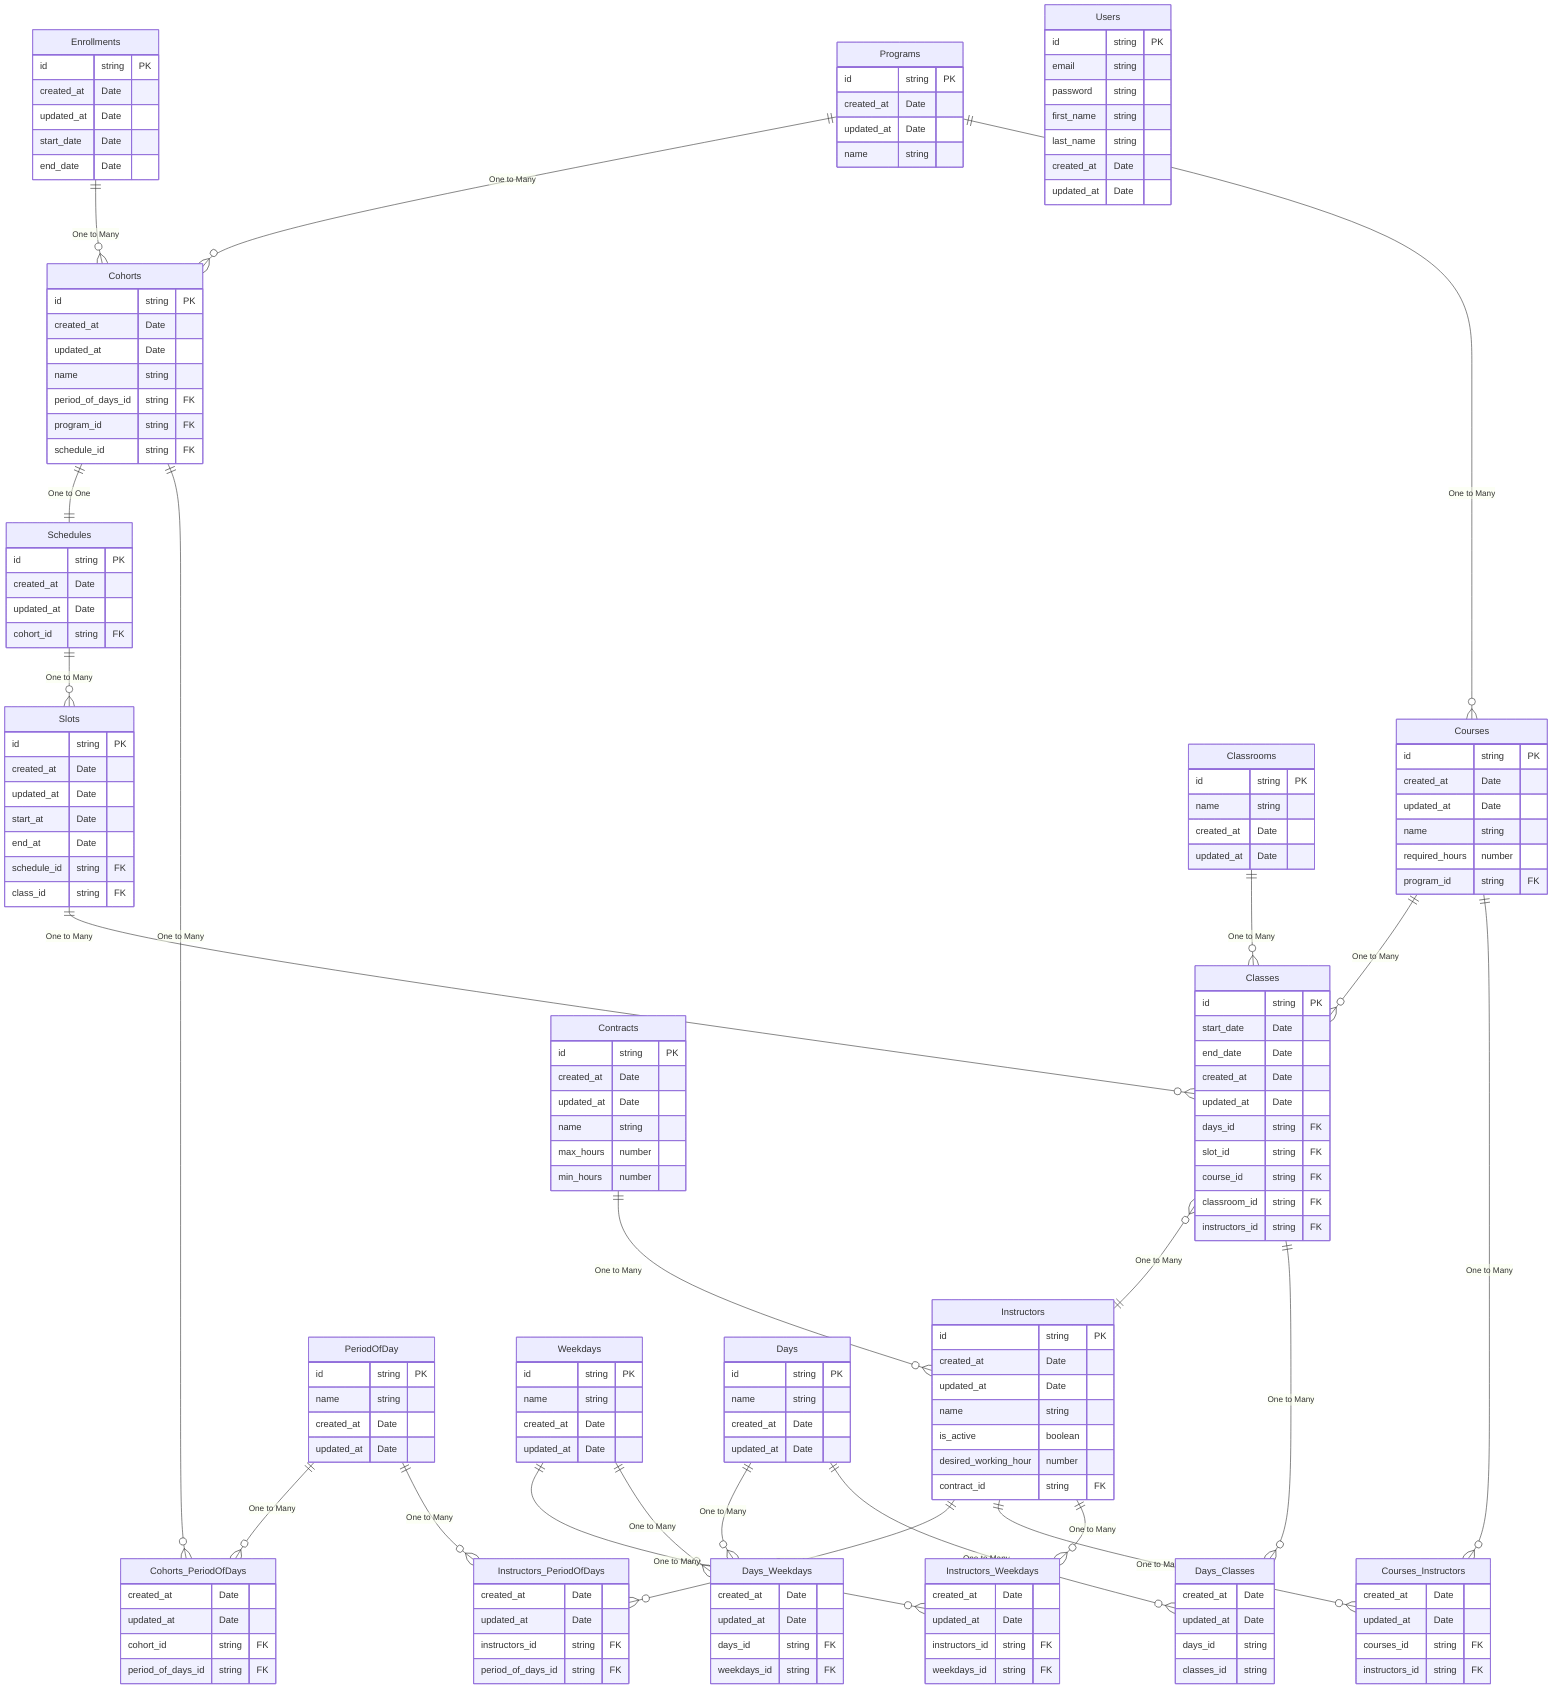 erDiagram
    Enrollments ||--o{ Cohorts : "One to Many"
    Programs ||--o{ Cohorts : "One to Many"
    Cohorts ||--|| Schedules : "One to One"
    Schedules ||--o{ Slots : "One to Many"
    Slots ||--o{ Classes : "One to Many"
    Programs ||--o{ Courses : "One to Many"
    Classrooms ||--o{ Classes : "One to Many"
    Classes }o--|| Instructors : "One to Many"
    Courses ||--o{  Classes : "One to Many"
    Courses ||--o{ Courses_Instructors : "One to Many"
    Cohorts ||--o{ Cohorts_PeriodOfDays : "One to Many"
    PeriodOfDay ||--o{ Cohorts_PeriodOfDays : "One to Many"
    PeriodOfDay ||--o{ Instructors_PeriodOfDays : "One to Many"
    Instructors ||--o{ Instructors_PeriodOfDays : "One to Many"
    Instructors ||--o{ Courses_Instructors : "One to Many"
    Instructors ||--o{ Instructors_Weekdays : "One to Many"
    Contracts ||--o{ Instructors : "One to Many"
    Weekdays ||--o{ Instructors_Weekdays : "One to Many"
    Days ||--o{ Days_Weekdays : "One to Many"
    Days ||--o{ Days_Classes : "One to Many"
    Classes ||--o{ Days_Classes : "One to Many"
    Weekdays ||--o{ Days_Weekdays : "One to Many"



    Users {
        id string PK
        email string
        password string
        first_name string
        last_name string
        created_at Date
        updated_at Date
    }

    Enrollments {
        id string PK
        created_at Date
        updated_at Date
        start_date Date
        end_date Date
    }

    Programs {
        id string PK
        created_at Date
        updated_at Date
        name string
    }

    Courses {
        id string PK
        created_at Date
        updated_at Date
        name string
        required_hours number
        program_id string FK
    }

    Cohorts {
        id string PK
        created_at Date
        updated_at Date
        name string
        period_of_days_id string FK
        program_id string FK
        schedule_id string FK
    }

    Schedules {
        id string PK
        created_at Date
        updated_at Date
        cohort_id string FK
    }

    Slots {
        id string PK
        created_at Date
        updated_at Date
        start_at Date
        end_at Date
        schedule_id string FK
        class_id string FK
    }

     Classes {
        id string PK
        start_date Date
        end_date Date
        created_at Date
        updated_at Date
        days_id string FK
        slot_id string FK
        course_id string FK
        classroom_id string FK
        instructors_id string FK
    }

    PeriodOfDay {
        id string PK
        name string
        created_at Date
        updated_at Date
    }

    Days {
        id string PK
        name string
        created_at Date
        updated_at Date
    }

    Classrooms {
        id string PK
        name string
        created_at Date
        updated_at Date
    }

    Instructors {
        id string PK
        created_at Date
        updated_at Date
        name string
        is_active boolean
        desired_working_hour number
        contract_id string FK
    }

    Weekdays {
        id string PK
        name string
        created_at Date
        updated_at Date
    }

    Contracts {
        id string PK
        created_at Date
        updated_at Date
        name string
        max_hours number
        min_hours number
    }

    Instructors_PeriodOfDays {
        created_at Date
        updated_at Date
        instructors_id string FK
        period_of_days_id string FK
    }


    Cohorts_PeriodOfDays {
        created_at Date
        updated_at Date
        cohort_id string FK
        period_of_days_id string FK
    }


    Instructors_Weekdays {
        created_at Date
        updated_at Date
        instructors_id string FK
        weekdays_id string FK
    }

    Courses_Instructors {
        created_at Date
        updated_at Date
        courses_id string FK
        instructors_id string FK
    }

    Days_Classes {
         created_at Date
        updated_at Date
        days_id string
        classes_id string
    }

    Days_Weekdays {
        created_at Date
        updated_at Date
        days_id string FK
        weekdays_id string FK
    }